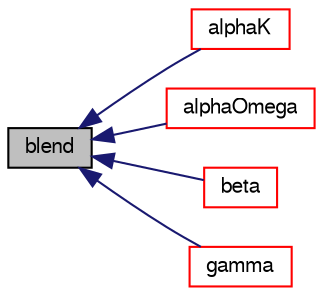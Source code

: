 digraph "blend"
{
  bgcolor="transparent";
  edge [fontname="FreeSans",fontsize="10",labelfontname="FreeSans",labelfontsize="10"];
  node [fontname="FreeSans",fontsize="10",shape=record];
  rankdir="LR";
  Node719 [label="blend",height=0.2,width=0.4,color="black", fillcolor="grey75", style="filled", fontcolor="black"];
  Node719 -> Node720 [dir="back",color="midnightblue",fontsize="10",style="solid",fontname="FreeSans"];
  Node720 [label="alphaK",height=0.2,width=0.4,color="red",URL="$a30738.html#ad99bde65aa790cf1dbb6d56b2246dd04"];
  Node719 -> Node724 [dir="back",color="midnightblue",fontsize="10",style="solid",fontname="FreeSans"];
  Node724 [label="alphaOmega",height=0.2,width=0.4,color="red",URL="$a30738.html#a84a3bc9498c8fb66c9f6adab418be6e1"];
  Node719 -> Node726 [dir="back",color="midnightblue",fontsize="10",style="solid",fontname="FreeSans"];
  Node726 [label="beta",height=0.2,width=0.4,color="red",URL="$a30738.html#a45716c8d55de15ba7cad3518f36341e1"];
  Node719 -> Node727 [dir="back",color="midnightblue",fontsize="10",style="solid",fontname="FreeSans"];
  Node727 [label="gamma",height=0.2,width=0.4,color="red",URL="$a30738.html#af78889d1b8882a298fc4b7f8c8a2594e"];
}
